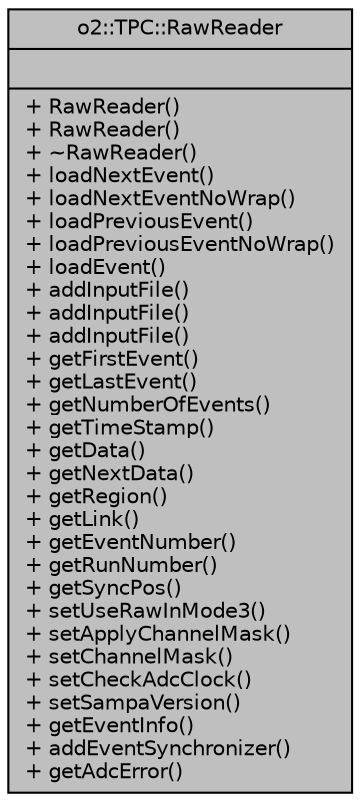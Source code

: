 digraph "o2::TPC::RawReader"
{
 // INTERACTIVE_SVG=YES
  bgcolor="transparent";
  edge [fontname="Helvetica",fontsize="10",labelfontname="Helvetica",labelfontsize="10"];
  node [fontname="Helvetica",fontsize="10",shape=record];
  Node1 [label="{o2::TPC::RawReader\n||+ RawReader()\l+ RawReader()\l+ ~RawReader()\l+ loadNextEvent()\l+ loadNextEventNoWrap()\l+ loadPreviousEvent()\l+ loadPreviousEventNoWrap()\l+ loadEvent()\l+ addInputFile()\l+ addInputFile()\l+ addInputFile()\l+ getFirstEvent()\l+ getLastEvent()\l+ getNumberOfEvents()\l+ getTimeStamp()\l+ getData()\l+ getNextData()\l+ getRegion()\l+ getLink()\l+ getEventNumber()\l+ getRunNumber()\l+ getSyncPos()\l+ setUseRawInMode3()\l+ setApplyChannelMask()\l+ setChannelMask()\l+ setCheckAdcClock()\l+ setSampaVersion()\l+ getEventInfo()\l+ addEventSynchronizer()\l+ getAdcError()\l}",height=0.2,width=0.4,color="black", fillcolor="grey75", style="filled" fontcolor="black"];
}
